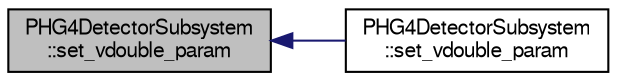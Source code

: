 digraph "PHG4DetectorSubsystem::set_vdouble_param"
{
  bgcolor="transparent";
  edge [fontname="FreeSans",fontsize="10",labelfontname="FreeSans",labelfontsize="10"];
  node [fontname="FreeSans",fontsize="10",shape=record];
  rankdir="LR";
  Node1 [label="PHG4DetectorSubsystem\l::set_vdouble_param",height=0.2,width=0.4,color="black", fillcolor="grey75", style="filled" fontcolor="black"];
  Node1 -> Node2 [dir="back",color="midnightblue",fontsize="10",style="solid",fontname="FreeSans"];
  Node2 [label="PHG4DetectorSubsystem\l::set_vdouble_param",height=0.2,width=0.4,color="black",URL="$d5/d29/classPHG4DetectorSubsystem.html#a6999b797f61344b918f0e5bd7fc51062"];
}
